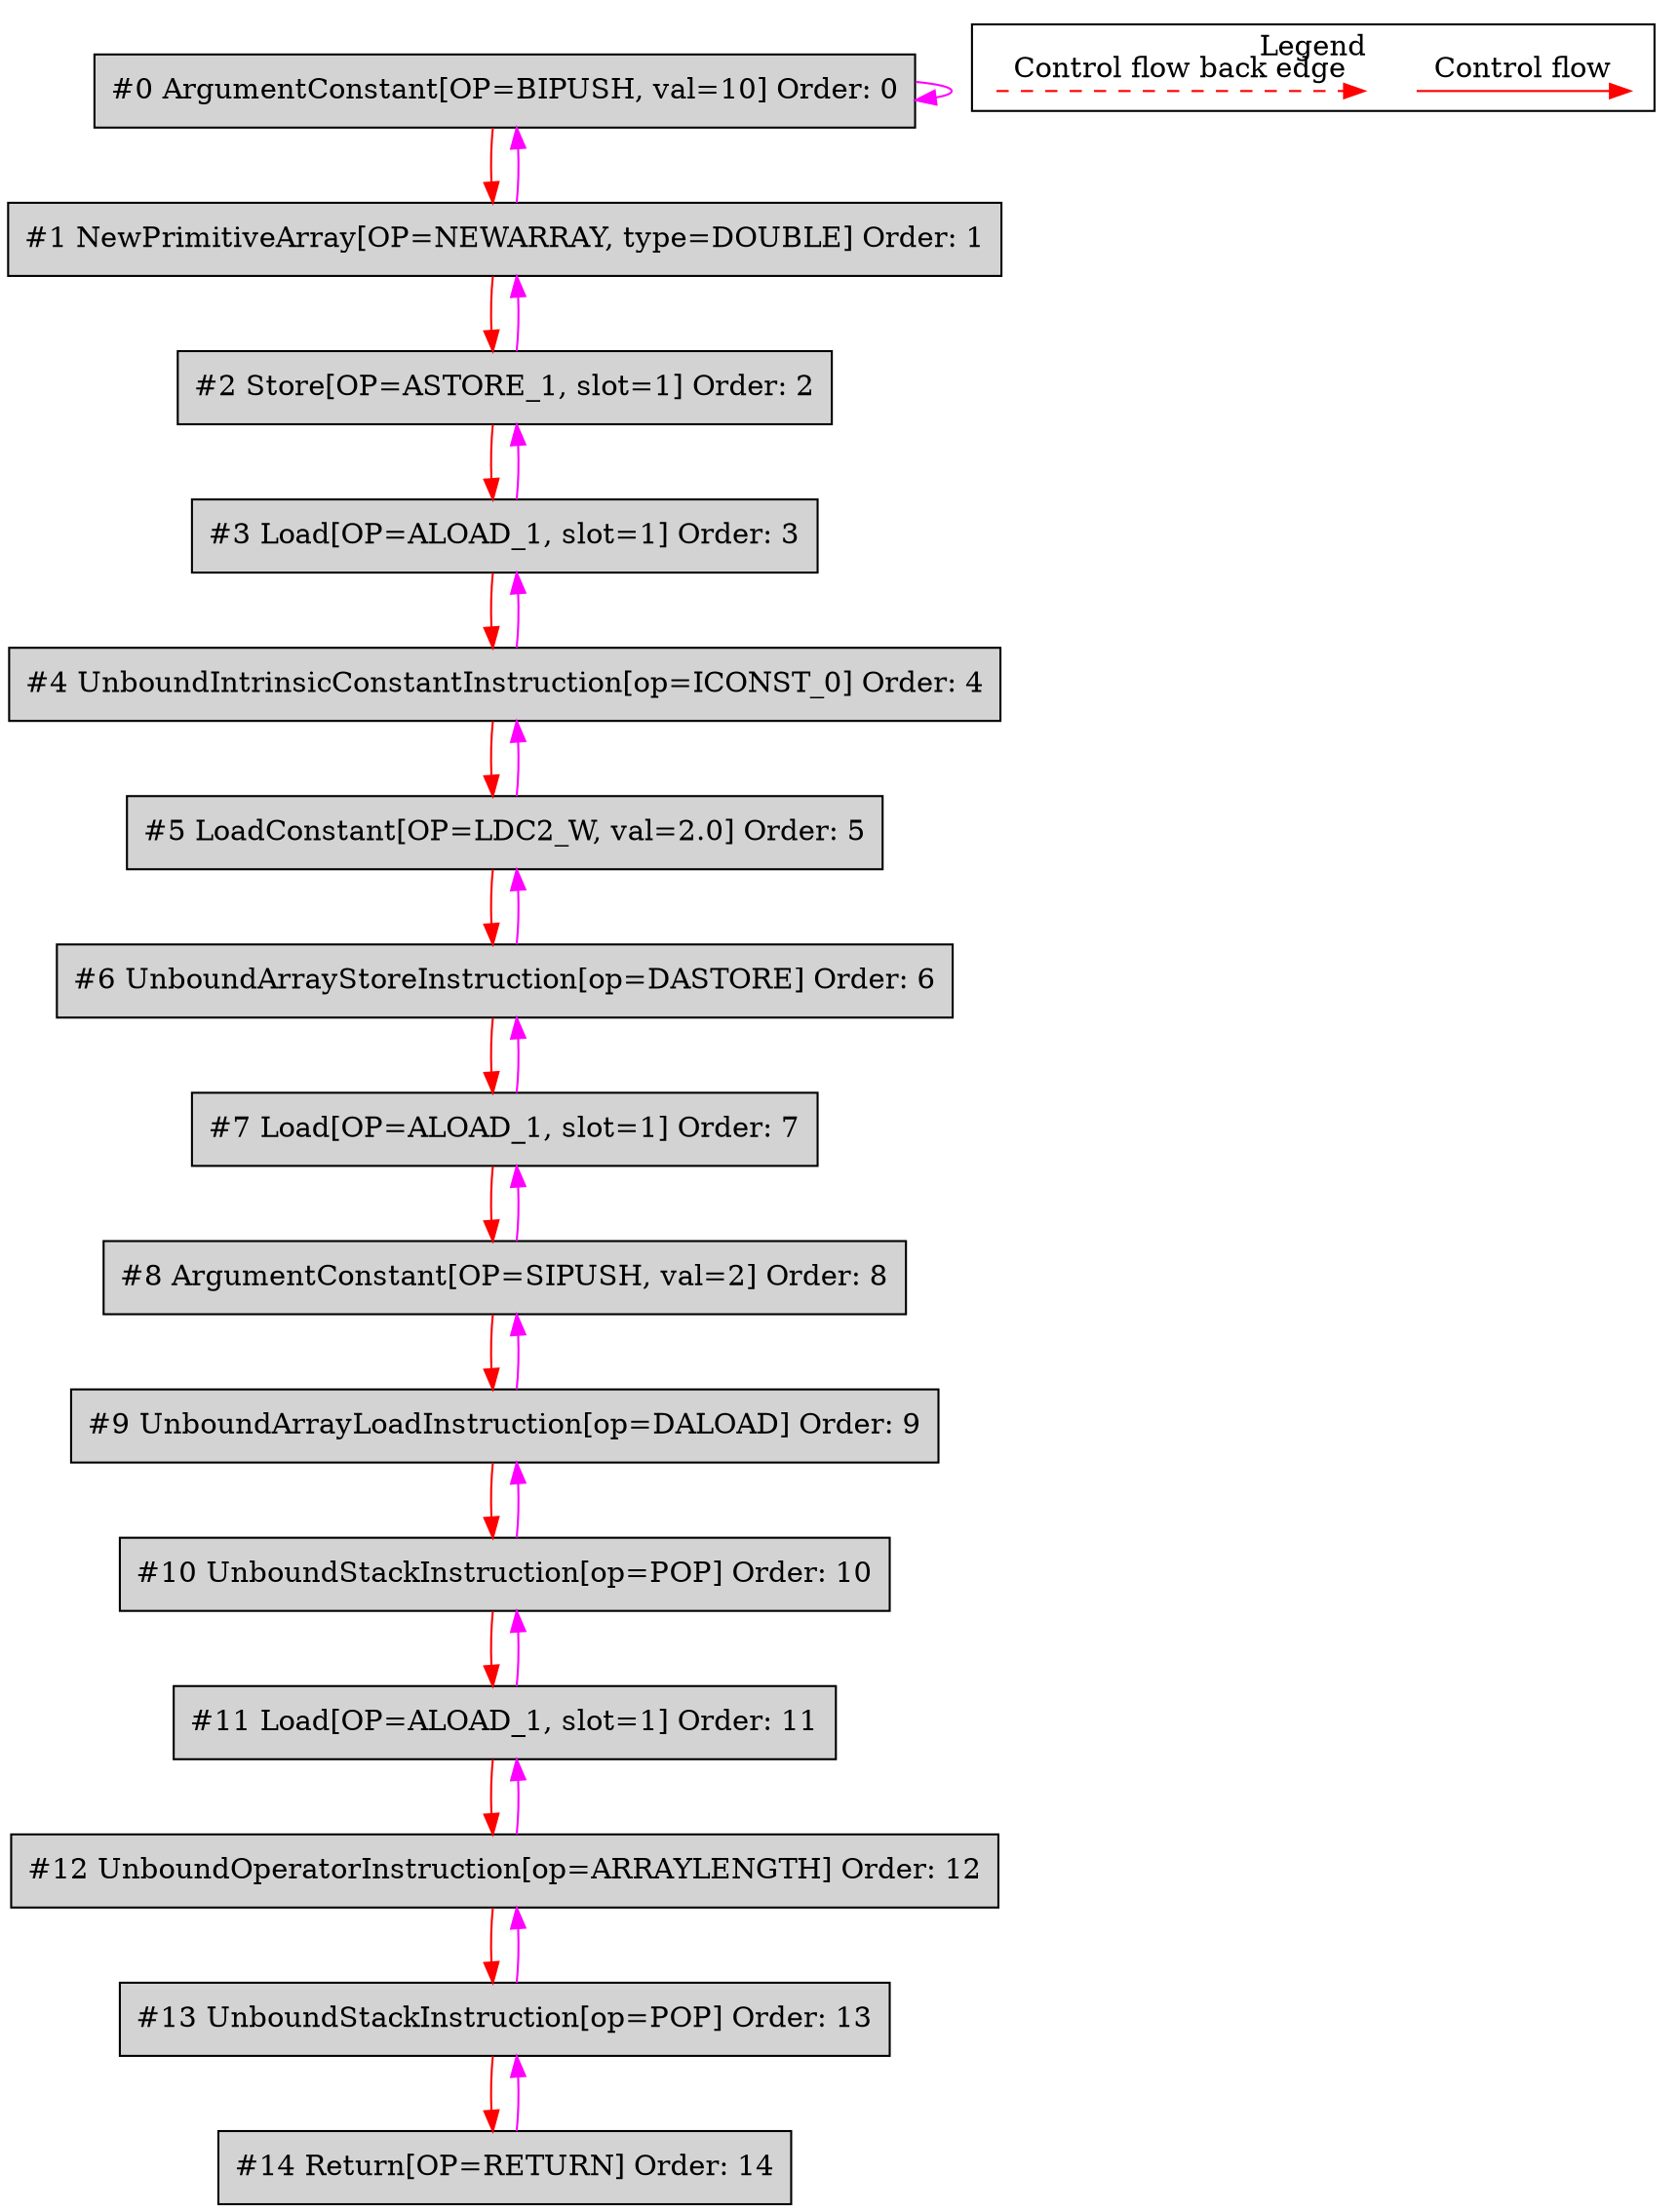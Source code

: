 digraph {
 ordering="in";
 node0[label="#0 ArgumentConstant[OP=BIPUSH, val=10] Order: 0", shape=box, fillcolor=lightgrey, style=filled];
 node1[label="#1 NewPrimitiveArray[OP=NEWARRAY, type=DOUBLE] Order: 1", shape=box, fillcolor=lightgrey, style=filled];
 node2[label="#2 Store[OP=ASTORE_1, slot=1] Order: 2", shape=box, fillcolor=lightgrey, style=filled];
 node3[label="#3 Load[OP=ALOAD_1, slot=1] Order: 3", shape=box, fillcolor=lightgrey, style=filled];
 node4[label="#4 UnboundIntrinsicConstantInstruction[op=ICONST_0] Order: 4", shape=box, fillcolor=lightgrey, style=filled];
 node5[label="#5 LoadConstant[OP=LDC2_W, val=2.0] Order: 5", shape=box, fillcolor=lightgrey, style=filled];
 node6[label="#6 UnboundArrayStoreInstruction[op=DASTORE] Order: 6", shape=box, fillcolor=lightgrey, style=filled];
 node7[label="#7 Load[OP=ALOAD_1, slot=1] Order: 7", shape=box, fillcolor=lightgrey, style=filled];
 node8[label="#8 ArgumentConstant[OP=SIPUSH, val=2] Order: 8", shape=box, fillcolor=lightgrey, style=filled];
 node9[label="#9 UnboundArrayLoadInstruction[op=DALOAD] Order: 9", shape=box, fillcolor=lightgrey, style=filled];
 node10[label="#10 UnboundStackInstruction[op=POP] Order: 10", shape=box, fillcolor=lightgrey, style=filled];
 node11[label="#11 Load[OP=ALOAD_1, slot=1] Order: 11", shape=box, fillcolor=lightgrey, style=filled];
 node12[label="#12 UnboundOperatorInstruction[op=ARRAYLENGTH] Order: 12", shape=box, fillcolor=lightgrey, style=filled];
 node13[label="#13 UnboundStackInstruction[op=POP] Order: 13", shape=box, fillcolor=lightgrey, style=filled];
 node14[label="#14 Return[OP=RETURN] Order: 14", shape=box, fillcolor=lightgrey, style=filled];
 node0 -> node0[color=fuchsia];
 node0 -> node1[color=red];
 node1 -> node0[color=fuchsia];
 node1 -> node2[color=red];
 node2 -> node1[color=fuchsia];
 node2 -> node3[color=red];
 node3 -> node2[color=fuchsia];
 node3 -> node4[color=red];
 node4 -> node3[color=fuchsia];
 node4 -> node5[color=red];
 node5 -> node4[color=fuchsia];
 node5 -> node6[color=red];
 node6 -> node5[color=fuchsia];
 node6 -> node7[color=red];
 node7 -> node6[color=fuchsia];
 node7 -> node8[color=red];
 node8 -> node7[color=fuchsia];
 node8 -> node9[color=red];
 node9 -> node8[color=fuchsia];
 node9 -> node10[color=red];
 node10 -> node9[color=fuchsia];
 node10 -> node11[color=red];
 node11 -> node10[color=fuchsia];
 node11 -> node12[color=red];
 node12 -> node11[color=fuchsia];
 node12 -> node13[color=red];
 node13 -> node12[color=fuchsia];
 node13 -> node14[color=red];
 node14 -> node13[color=fuchsia];
 subgraph cluster_000 {
  label = "Legend";
  node [shape=point]
  {
   rank=same;
   c0 [style = invis];
   c1 [style = invis];
   c2 [style = invis];
   c3 [style = invis];
  }
  c0 -> c1 [label="Control flow", style=solid, color=red]
  c2 -> c3 [label="Control flow back edge", style=dashed, color=red]
 }

}
